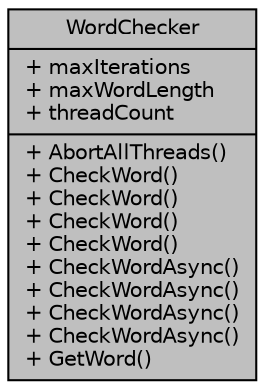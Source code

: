 digraph "WordChecker"
{
 // INTERACTIVE_SVG=YES
  bgcolor="transparent";
  edge [fontname="Helvetica",fontsize="10",labelfontname="Helvetica",labelfontsize="10"];
  node [fontname="Helvetica",fontsize="10",shape=record];
  Node1 [label="{WordChecker\n|+ maxIterations\l+ maxWordLength\l+ threadCount\l|+ AbortAllThreads()\l+ CheckWord()\l+ CheckWord()\l+ CheckWord()\l+ CheckWord()\l+ CheckWordAsync()\l+ CheckWordAsync()\l+ CheckWordAsync()\l+ CheckWordAsync()\l+ GetWord()\l}",height=0.2,width=0.4,color="black", fillcolor="grey75", style="filled" fontcolor="black"];
}
